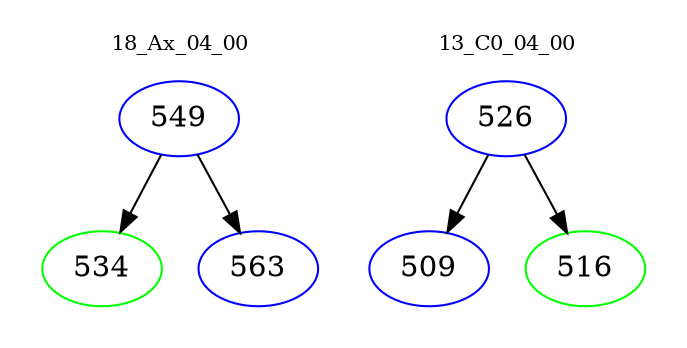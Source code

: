 digraph{
subgraph cluster_0 {
color = white
label = "18_Ax_04_00";
fontsize=10;
T0_549 [label="549", color="blue"]
T0_549 -> T0_534 [color="black"]
T0_534 [label="534", color="green"]
T0_549 -> T0_563 [color="black"]
T0_563 [label="563", color="blue"]
}
subgraph cluster_1 {
color = white
label = "13_C0_04_00";
fontsize=10;
T1_526 [label="526", color="blue"]
T1_526 -> T1_509 [color="black"]
T1_509 [label="509", color="blue"]
T1_526 -> T1_516 [color="black"]
T1_516 [label="516", color="green"]
}
}
